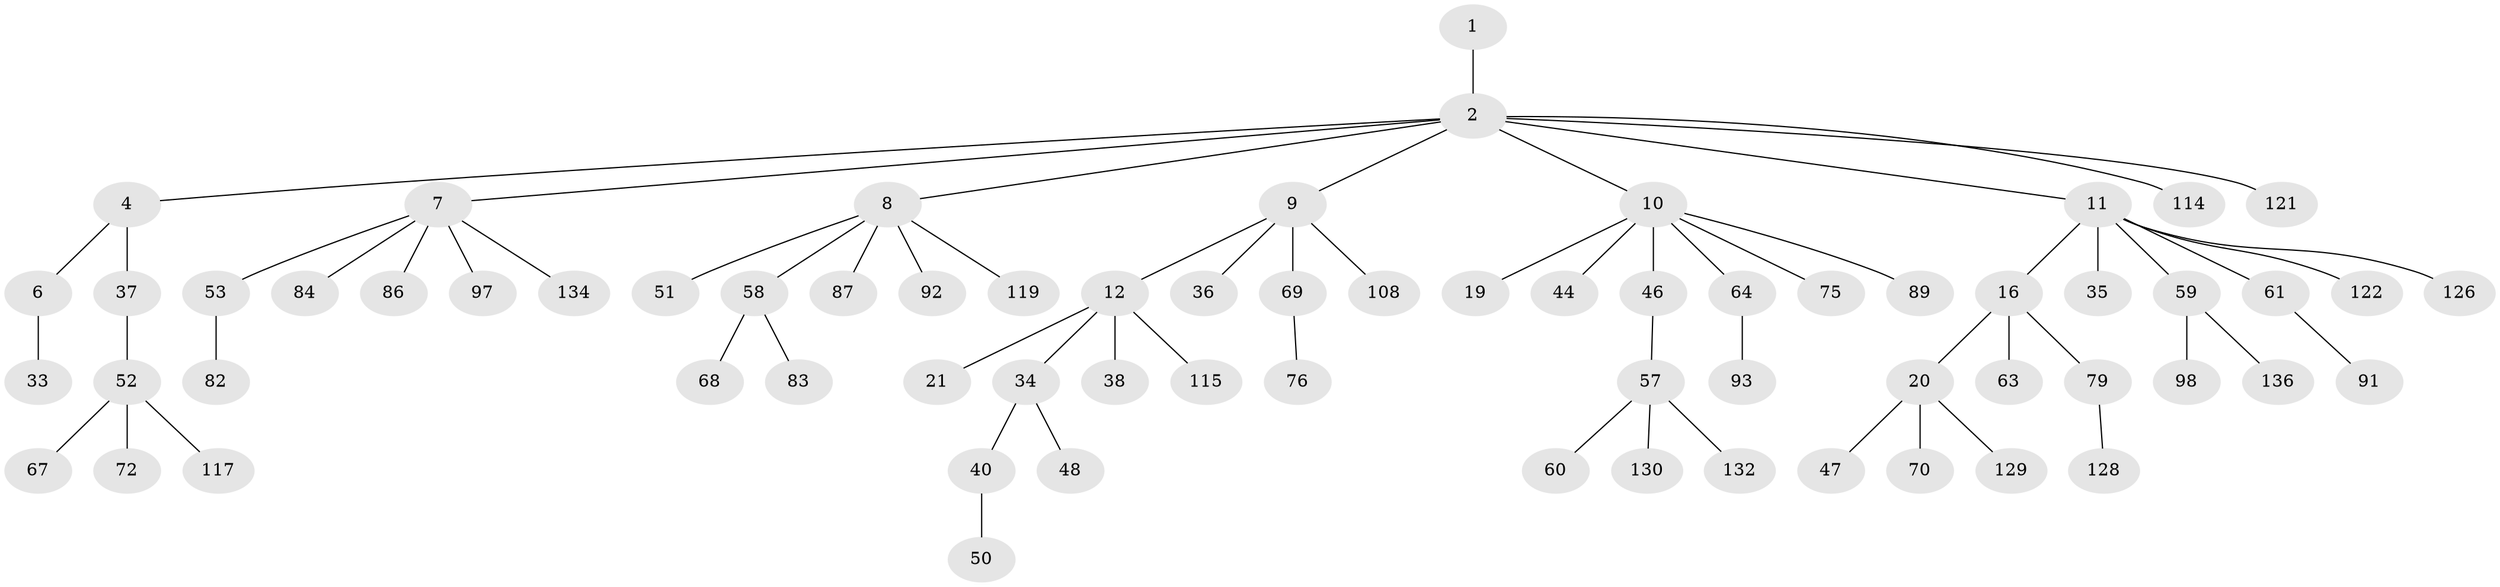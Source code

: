 // original degree distribution, {1: 0.48201438848920863, 5: 0.050359712230215826, 6: 0.02158273381294964, 3: 0.1079136690647482, 2: 0.28776978417266186, 7: 0.007194244604316547, 4: 0.04316546762589928}
// Generated by graph-tools (version 1.1) at 2025/15/03/09/25 04:15:21]
// undirected, 69 vertices, 68 edges
graph export_dot {
graph [start="1"]
  node [color=gray90,style=filled];
  1;
  2 [super="+3+27+31"];
  4;
  6;
  7 [super="+14+139"];
  8 [super="+81+103+32+22"];
  9;
  10 [super="+133+18+17+15"];
  11 [super="+73+29+24+113"];
  12 [super="+90+13"];
  16 [super="+23+78"];
  19 [super="+101+25"];
  20 [super="+39"];
  21 [super="+41"];
  33 [super="+55"];
  34;
  35 [super="+56"];
  36 [super="+66"];
  37 [super="+135"];
  38 [super="+127"];
  40;
  44 [super="+80"];
  46;
  47 [super="+118"];
  48;
  50 [super="+123"];
  51;
  52 [super="+106+54"];
  53;
  57;
  58 [super="+65"];
  59 [super="+85"];
  60;
  61;
  63;
  64 [super="+120"];
  67 [super="+107"];
  68 [super="+74"];
  69;
  70;
  72 [super="+112"];
  75;
  76;
  79;
  82;
  83;
  84 [super="+111"];
  86;
  87;
  89 [super="+110"];
  91;
  92;
  93;
  97 [super="+124"];
  98 [super="+137"];
  108;
  114;
  115;
  117;
  119;
  121;
  122;
  126;
  128;
  129;
  130;
  132;
  134;
  136;
  1 -- 2;
  2 -- 4;
  2 -- 7;
  2 -- 8;
  2 -- 9;
  2 -- 10;
  2 -- 11;
  2 -- 114;
  2 -- 121;
  4 -- 6;
  4 -- 37;
  6 -- 33;
  7 -- 97;
  7 -- 84;
  7 -- 53;
  7 -- 134;
  7 -- 86;
  8 -- 87;
  8 -- 51;
  8 -- 119;
  8 -- 58;
  8 -- 92;
  9 -- 12;
  9 -- 36;
  9 -- 69;
  9 -- 108;
  10 -- 46;
  10 -- 64;
  10 -- 89;
  10 -- 19;
  10 -- 75;
  10 -- 44;
  11 -- 16;
  11 -- 59;
  11 -- 35;
  11 -- 122;
  11 -- 61;
  11 -- 126;
  12 -- 21;
  12 -- 38;
  12 -- 34;
  12 -- 115;
  16 -- 20;
  16 -- 79;
  16 -- 63;
  20 -- 47;
  20 -- 70;
  20 -- 129;
  34 -- 40;
  34 -- 48;
  37 -- 52;
  40 -- 50;
  46 -- 57;
  52 -- 72;
  52 -- 67;
  52 -- 117;
  53 -- 82;
  57 -- 60;
  57 -- 130;
  57 -- 132;
  58 -- 68;
  58 -- 83;
  59 -- 136;
  59 -- 98;
  61 -- 91;
  64 -- 93;
  69 -- 76;
  79 -- 128;
}
